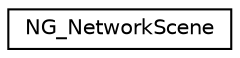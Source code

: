 digraph G
{
  edge [fontname="Helvetica",fontsize="10",labelfontname="Helvetica",labelfontsize="10"];
  node [fontname="Helvetica",fontsize="10",shape=record];
  rankdir=LR;
  Node1 [label="NG_NetworkScene",height=0.2,width=0.4,color="black", fillcolor="white", style="filled",URL="$d5/d50/classNG__NetworkScene.html"];
}
